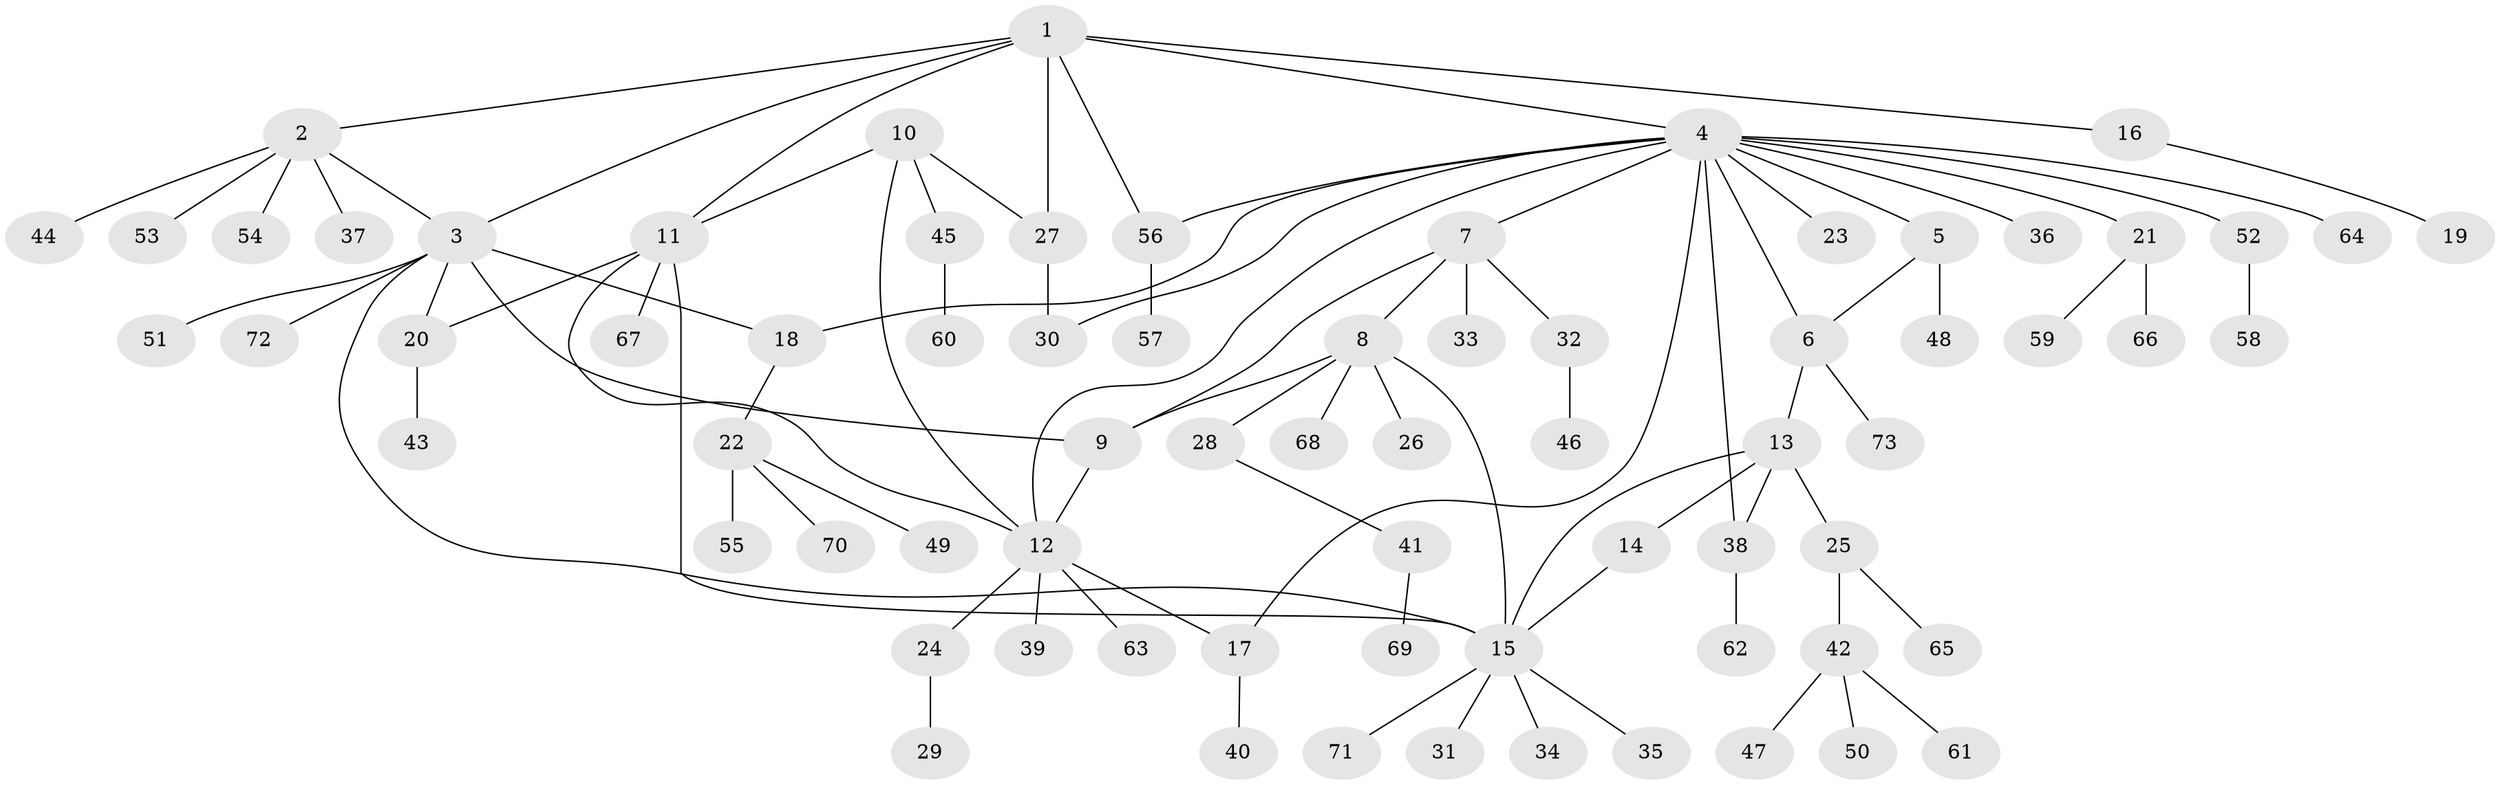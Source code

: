 // Generated by graph-tools (version 1.1) at 2025/37/03/09/25 02:37:41]
// undirected, 73 vertices, 90 edges
graph export_dot {
graph [start="1"]
  node [color=gray90,style=filled];
  1;
  2;
  3;
  4;
  5;
  6;
  7;
  8;
  9;
  10;
  11;
  12;
  13;
  14;
  15;
  16;
  17;
  18;
  19;
  20;
  21;
  22;
  23;
  24;
  25;
  26;
  27;
  28;
  29;
  30;
  31;
  32;
  33;
  34;
  35;
  36;
  37;
  38;
  39;
  40;
  41;
  42;
  43;
  44;
  45;
  46;
  47;
  48;
  49;
  50;
  51;
  52;
  53;
  54;
  55;
  56;
  57;
  58;
  59;
  60;
  61;
  62;
  63;
  64;
  65;
  66;
  67;
  68;
  69;
  70;
  71;
  72;
  73;
  1 -- 2;
  1 -- 3;
  1 -- 4;
  1 -- 11;
  1 -- 16;
  1 -- 27;
  1 -- 56;
  2 -- 3;
  2 -- 37;
  2 -- 44;
  2 -- 53;
  2 -- 54;
  3 -- 9;
  3 -- 15;
  3 -- 18;
  3 -- 20;
  3 -- 51;
  3 -- 72;
  4 -- 5;
  4 -- 6;
  4 -- 7;
  4 -- 12;
  4 -- 17;
  4 -- 18;
  4 -- 21;
  4 -- 23;
  4 -- 30;
  4 -- 36;
  4 -- 38;
  4 -- 52;
  4 -- 56;
  4 -- 64;
  5 -- 6;
  5 -- 48;
  6 -- 13;
  6 -- 73;
  7 -- 8;
  7 -- 9;
  7 -- 32;
  7 -- 33;
  8 -- 9;
  8 -- 15;
  8 -- 26;
  8 -- 28;
  8 -- 68;
  9 -- 12;
  10 -- 11;
  10 -- 12;
  10 -- 27;
  10 -- 45;
  11 -- 12;
  11 -- 15;
  11 -- 20;
  11 -- 67;
  12 -- 17;
  12 -- 24;
  12 -- 39;
  12 -- 63;
  13 -- 14;
  13 -- 15;
  13 -- 25;
  13 -- 38;
  14 -- 15;
  15 -- 31;
  15 -- 34;
  15 -- 35;
  15 -- 71;
  16 -- 19;
  17 -- 40;
  18 -- 22;
  20 -- 43;
  21 -- 59;
  21 -- 66;
  22 -- 49;
  22 -- 55;
  22 -- 70;
  24 -- 29;
  25 -- 42;
  25 -- 65;
  27 -- 30;
  28 -- 41;
  32 -- 46;
  38 -- 62;
  41 -- 69;
  42 -- 47;
  42 -- 50;
  42 -- 61;
  45 -- 60;
  52 -- 58;
  56 -- 57;
}
